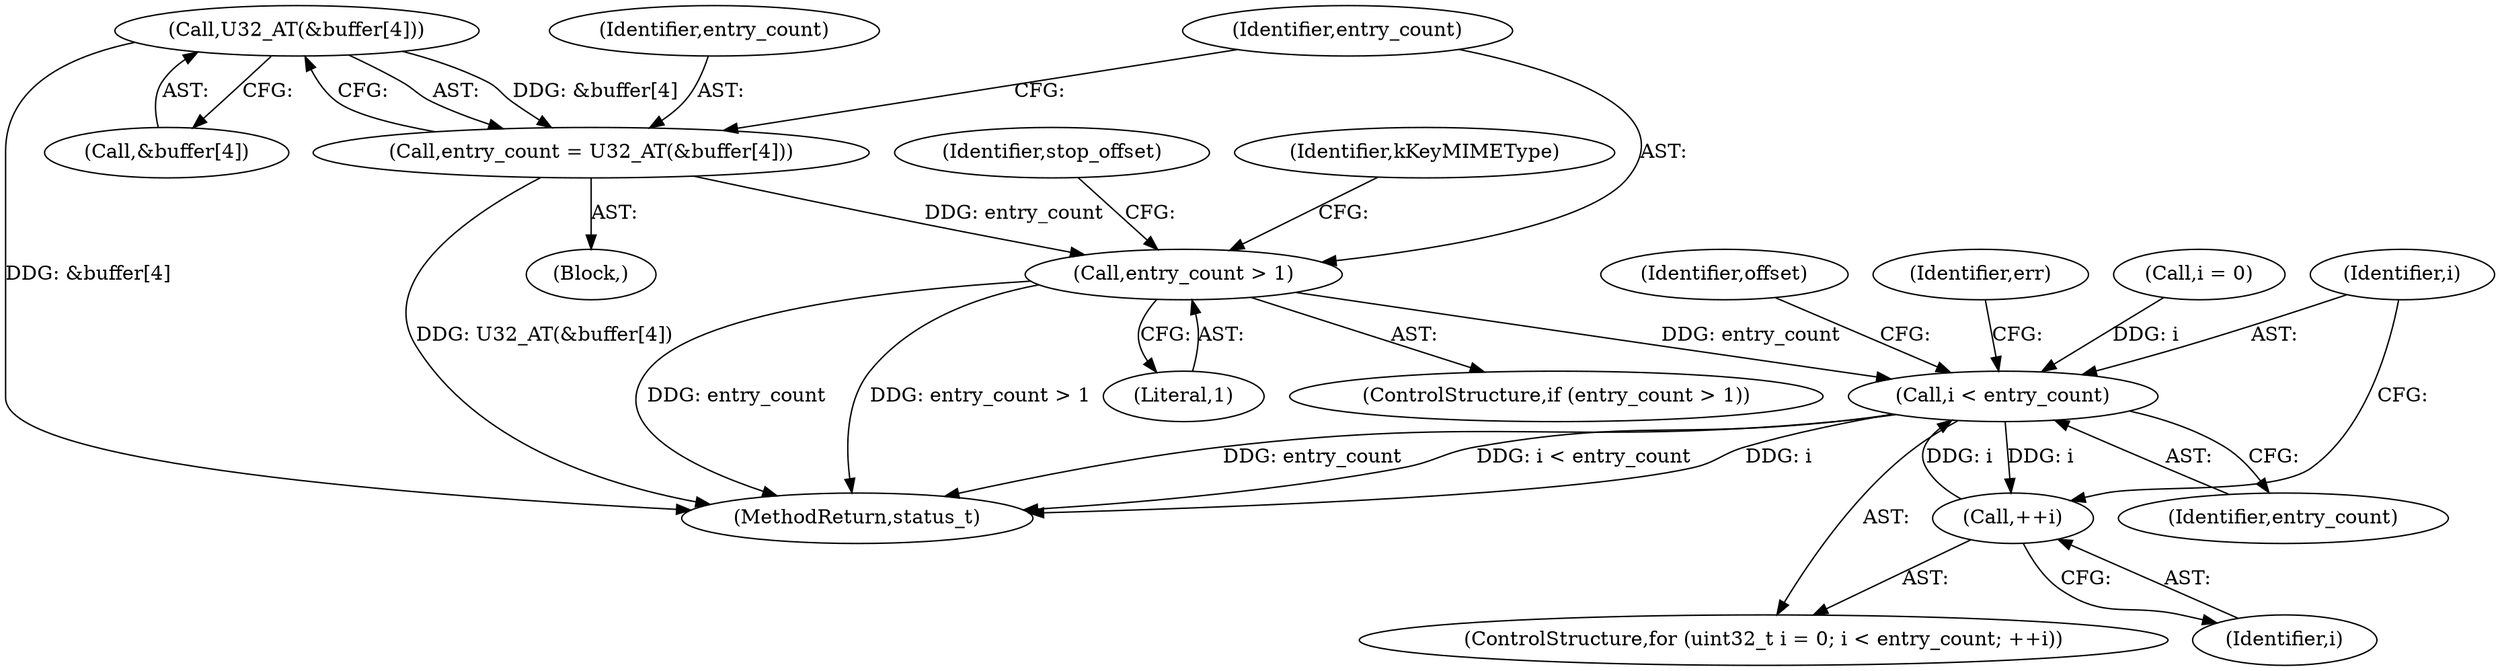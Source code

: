 digraph "0_Android_2674a7218eaa3c87f2ee26d26da5b9170e10f859@array" {
"1001407" [label="(Call,U32_AT(&buffer[4]))"];
"1001405" [label="(Call,entry_count = U32_AT(&buffer[4]))"];
"1001413" [label="(Call,entry_count > 1)"];
"1001460" [label="(Call,i < entry_count)"];
"1001463" [label="(Call,++i)"];
"1001464" [label="(Identifier,i)"];
"1002927" [label="(MethodReturn,status_t)"];
"1001414" [label="(Identifier,entry_count)"];
"1001484" [label="(Identifier,offset)"];
"1001408" [label="(Call,&buffer[4])"];
"1001413" [label="(Call,entry_count > 1)"];
"1001463" [label="(Call,++i)"];
"1001460" [label="(Call,i < entry_count)"];
"1001407" [label="(Call,U32_AT(&buffer[4]))"];
"1001367" [label="(Block,)"];
"1001468" [label="(Identifier,err)"];
"1001412" [label="(ControlStructure,if (entry_count > 1))"];
"1001462" [label="(Identifier,entry_count)"];
"1001415" [label="(Literal,1)"];
"1001455" [label="(ControlStructure,for (uint32_t i = 0; i < entry_count; ++i))"];
"1001444" [label="(Identifier,stop_offset)"];
"1001457" [label="(Call,i = 0)"];
"1001405" [label="(Call,entry_count = U32_AT(&buffer[4]))"];
"1001406" [label="(Identifier,entry_count)"];
"1001461" [label="(Identifier,i)"];
"1001420" [label="(Identifier,kKeyMIMEType)"];
"1001407" -> "1001405"  [label="AST: "];
"1001407" -> "1001408"  [label="CFG: "];
"1001408" -> "1001407"  [label="AST: "];
"1001405" -> "1001407"  [label="CFG: "];
"1001407" -> "1002927"  [label="DDG: &buffer[4]"];
"1001407" -> "1001405"  [label="DDG: &buffer[4]"];
"1001405" -> "1001367"  [label="AST: "];
"1001406" -> "1001405"  [label="AST: "];
"1001414" -> "1001405"  [label="CFG: "];
"1001405" -> "1002927"  [label="DDG: U32_AT(&buffer[4])"];
"1001405" -> "1001413"  [label="DDG: entry_count"];
"1001413" -> "1001412"  [label="AST: "];
"1001413" -> "1001415"  [label="CFG: "];
"1001414" -> "1001413"  [label="AST: "];
"1001415" -> "1001413"  [label="AST: "];
"1001420" -> "1001413"  [label="CFG: "];
"1001444" -> "1001413"  [label="CFG: "];
"1001413" -> "1002927"  [label="DDG: entry_count"];
"1001413" -> "1002927"  [label="DDG: entry_count > 1"];
"1001413" -> "1001460"  [label="DDG: entry_count"];
"1001460" -> "1001455"  [label="AST: "];
"1001460" -> "1001462"  [label="CFG: "];
"1001461" -> "1001460"  [label="AST: "];
"1001462" -> "1001460"  [label="AST: "];
"1001468" -> "1001460"  [label="CFG: "];
"1001484" -> "1001460"  [label="CFG: "];
"1001460" -> "1002927"  [label="DDG: entry_count"];
"1001460" -> "1002927"  [label="DDG: i < entry_count"];
"1001460" -> "1002927"  [label="DDG: i"];
"1001463" -> "1001460"  [label="DDG: i"];
"1001457" -> "1001460"  [label="DDG: i"];
"1001460" -> "1001463"  [label="DDG: i"];
"1001463" -> "1001455"  [label="AST: "];
"1001463" -> "1001464"  [label="CFG: "];
"1001464" -> "1001463"  [label="AST: "];
"1001461" -> "1001463"  [label="CFG: "];
}
